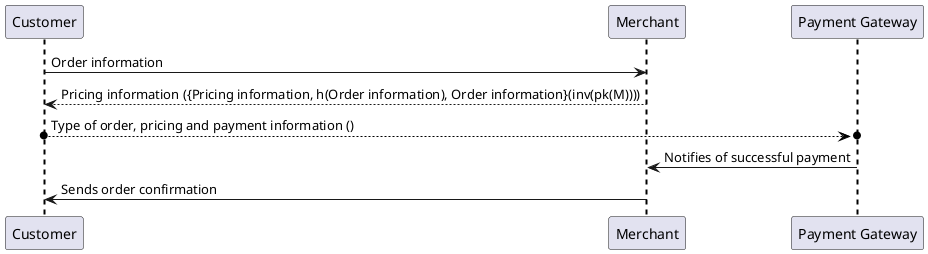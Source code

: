 @startuml
<STYLE>
sequenceDiagram {
    Lifeline {
      linecolor black
      lineThickness 2
    }
}
</STYLE>

participant C as "Customer"
participant M as "Merchant" 
participant PG as "Payment Gateway"

C -> M : Order information
M --> C : Pricing information ({Pricing information, h(Order information), Order information}(inv(pk(M))))
C o-[#black]->o PG : Type of order, pricing and payment information ()
PG -> M : Notifies of successful payment
M -> C : Sends order confirmation
@enduml